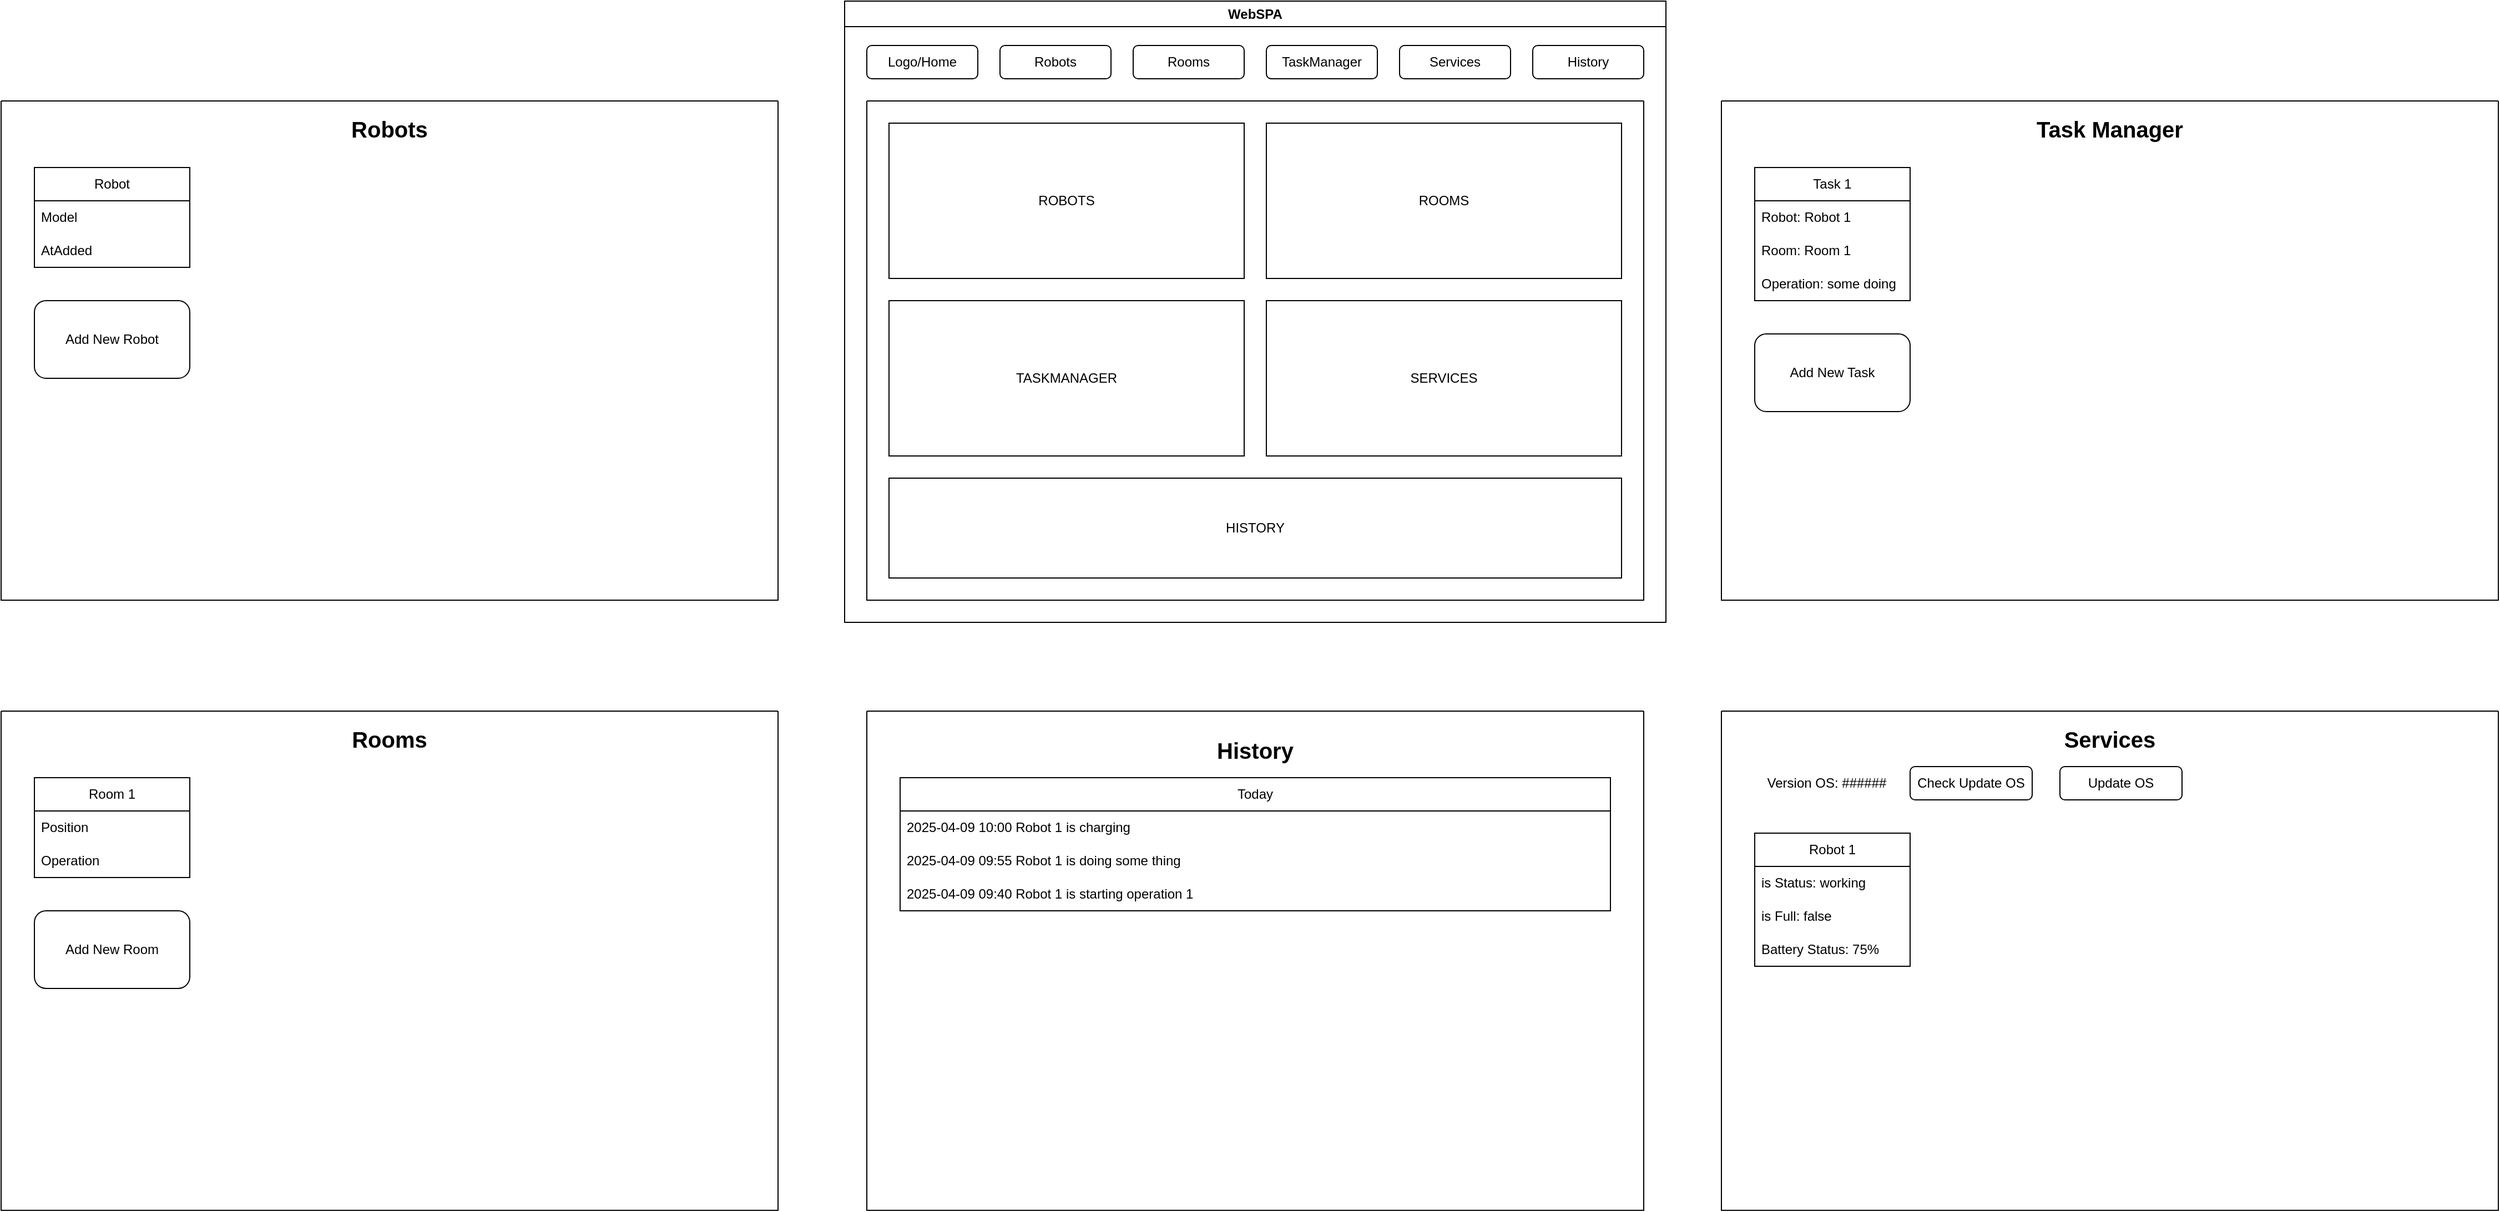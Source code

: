<mxfile version="26.2.2">
  <diagram name="Страница — 1" id="OhyMpIxeDv_2BK04oLk6">
    <mxGraphModel dx="3343" dy="2027" grid="1" gridSize="10" guides="1" tooltips="1" connect="1" arrows="1" fold="1" page="1" pageScale="1" pageWidth="827" pageHeight="1169" math="0" shadow="0">
      <root>
        <mxCell id="0" />
        <mxCell id="1" parent="0" />
        <mxCell id="pcgXaRbTW4dxSOvkDOKM-1" value="WebSPA" style="swimlane;whiteSpace=wrap;html=1;" vertex="1" parent="1">
          <mxGeometry x="20" y="120" width="740" height="560" as="geometry" />
        </mxCell>
        <mxCell id="pcgXaRbTW4dxSOvkDOKM-2" value="Logo/Home" style="rounded=1;whiteSpace=wrap;html=1;" vertex="1" parent="pcgXaRbTW4dxSOvkDOKM-1">
          <mxGeometry x="20" y="40" width="100" height="30" as="geometry" />
        </mxCell>
        <mxCell id="pcgXaRbTW4dxSOvkDOKM-4" value="TaskManager" style="rounded=1;whiteSpace=wrap;html=1;" vertex="1" parent="pcgXaRbTW4dxSOvkDOKM-1">
          <mxGeometry x="380" y="40" width="100" height="30" as="geometry" />
        </mxCell>
        <mxCell id="pcgXaRbTW4dxSOvkDOKM-3" value="Rooms" style="rounded=1;whiteSpace=wrap;html=1;" vertex="1" parent="pcgXaRbTW4dxSOvkDOKM-1">
          <mxGeometry x="260" y="40" width="100" height="30" as="geometry" />
        </mxCell>
        <mxCell id="pcgXaRbTW4dxSOvkDOKM-5" value="Robots" style="rounded=1;whiteSpace=wrap;html=1;" vertex="1" parent="pcgXaRbTW4dxSOvkDOKM-1">
          <mxGeometry x="140" y="40" width="100" height="30" as="geometry" />
        </mxCell>
        <mxCell id="pcgXaRbTW4dxSOvkDOKM-6" value="Services" style="rounded=1;whiteSpace=wrap;html=1;" vertex="1" parent="pcgXaRbTW4dxSOvkDOKM-1">
          <mxGeometry x="500" y="40" width="100" height="30" as="geometry" />
        </mxCell>
        <mxCell id="pcgXaRbTW4dxSOvkDOKM-7" value="History" style="rounded=1;whiteSpace=wrap;html=1;" vertex="1" parent="pcgXaRbTW4dxSOvkDOKM-1">
          <mxGeometry x="620" y="40" width="100" height="30" as="geometry" />
        </mxCell>
        <mxCell id="pcgXaRbTW4dxSOvkDOKM-8" value="" style="swimlane;startSize=0;" vertex="1" parent="pcgXaRbTW4dxSOvkDOKM-1">
          <mxGeometry x="20" y="90" width="700" height="450" as="geometry" />
        </mxCell>
        <mxCell id="pcgXaRbTW4dxSOvkDOKM-9" value="HISTORY" style="whiteSpace=wrap;html=1;" vertex="1" parent="pcgXaRbTW4dxSOvkDOKM-8">
          <mxGeometry x="20" y="340" width="660" height="90" as="geometry" />
        </mxCell>
        <mxCell id="pcgXaRbTW4dxSOvkDOKM-10" value="ROBOTS" style="whiteSpace=wrap;html=1;" vertex="1" parent="pcgXaRbTW4dxSOvkDOKM-8">
          <mxGeometry x="20" y="20" width="320" height="140" as="geometry" />
        </mxCell>
        <mxCell id="pcgXaRbTW4dxSOvkDOKM-11" value="ROOMS" style="whiteSpace=wrap;html=1;" vertex="1" parent="pcgXaRbTW4dxSOvkDOKM-8">
          <mxGeometry x="360" y="20" width="320" height="140" as="geometry" />
        </mxCell>
        <mxCell id="pcgXaRbTW4dxSOvkDOKM-12" value="SERVICES" style="whiteSpace=wrap;html=1;" vertex="1" parent="pcgXaRbTW4dxSOvkDOKM-8">
          <mxGeometry x="360" y="180" width="320" height="140" as="geometry" />
        </mxCell>
        <mxCell id="pcgXaRbTW4dxSOvkDOKM-13" value="TASKMANAGER" style="whiteSpace=wrap;html=1;" vertex="1" parent="pcgXaRbTW4dxSOvkDOKM-8">
          <mxGeometry x="20" y="180" width="320" height="140" as="geometry" />
        </mxCell>
        <mxCell id="pcgXaRbTW4dxSOvkDOKM-14" value="" style="swimlane;startSize=0;" vertex="1" parent="1">
          <mxGeometry x="-740" y="210" width="700" height="450" as="geometry" />
        </mxCell>
        <mxCell id="pcgXaRbTW4dxSOvkDOKM-45" value="Robots" style="text;html=1;align=center;verticalAlign=middle;whiteSpace=wrap;rounded=0;fontSize=20;fontStyle=1" vertex="1" parent="pcgXaRbTW4dxSOvkDOKM-14">
          <mxGeometry x="310" y="10" width="80" height="30" as="geometry" />
        </mxCell>
        <mxCell id="pcgXaRbTW4dxSOvkDOKM-48" value="Robot" style="swimlane;fontStyle=0;childLayout=stackLayout;horizontal=1;startSize=30;horizontalStack=0;resizeParent=1;resizeParentMax=0;resizeLast=0;collapsible=1;marginBottom=0;whiteSpace=wrap;html=1;" vertex="1" parent="pcgXaRbTW4dxSOvkDOKM-14">
          <mxGeometry x="30" y="60" width="140" height="90" as="geometry" />
        </mxCell>
        <mxCell id="pcgXaRbTW4dxSOvkDOKM-49" value="Model" style="text;strokeColor=none;fillColor=none;align=left;verticalAlign=middle;spacingLeft=4;spacingRight=4;overflow=hidden;points=[[0,0.5],[1,0.5]];portConstraint=eastwest;rotatable=0;whiteSpace=wrap;html=1;" vertex="1" parent="pcgXaRbTW4dxSOvkDOKM-48">
          <mxGeometry y="30" width="140" height="30" as="geometry" />
        </mxCell>
        <mxCell id="pcgXaRbTW4dxSOvkDOKM-50" value="AtAdded" style="text;strokeColor=none;fillColor=none;align=left;verticalAlign=middle;spacingLeft=4;spacingRight=4;overflow=hidden;points=[[0,0.5],[1,0.5]];portConstraint=eastwest;rotatable=0;whiteSpace=wrap;html=1;" vertex="1" parent="pcgXaRbTW4dxSOvkDOKM-48">
          <mxGeometry y="60" width="140" height="30" as="geometry" />
        </mxCell>
        <mxCell id="pcgXaRbTW4dxSOvkDOKM-53" value="Add New Robot" style="rounded=1;whiteSpace=wrap;html=1;" vertex="1" parent="pcgXaRbTW4dxSOvkDOKM-14">
          <mxGeometry x="30" y="180" width="140" height="70" as="geometry" />
        </mxCell>
        <mxCell id="pcgXaRbTW4dxSOvkDOKM-26" value="" style="swimlane;startSize=0;" vertex="1" parent="1">
          <mxGeometry x="40" y="760" width="700" height="450" as="geometry" />
        </mxCell>
        <mxCell id="pcgXaRbTW4dxSOvkDOKM-85" value="History" style="text;html=1;align=center;verticalAlign=middle;whiteSpace=wrap;rounded=0;fontSize=20;fontStyle=1" vertex="1" parent="pcgXaRbTW4dxSOvkDOKM-26">
          <mxGeometry x="310" y="20" width="80" height="30" as="geometry" />
        </mxCell>
        <mxCell id="pcgXaRbTW4dxSOvkDOKM-86" value="Today" style="swimlane;fontStyle=0;childLayout=stackLayout;horizontal=1;startSize=30;horizontalStack=0;resizeParent=1;resizeParentMax=0;resizeLast=0;collapsible=1;marginBottom=0;whiteSpace=wrap;html=1;" vertex="1" parent="pcgXaRbTW4dxSOvkDOKM-26">
          <mxGeometry x="30" y="60" width="640" height="120" as="geometry" />
        </mxCell>
        <mxCell id="pcgXaRbTW4dxSOvkDOKM-87" value="2025-04-09 10:00 Robot 1 is charging" style="text;strokeColor=none;fillColor=none;align=left;verticalAlign=middle;spacingLeft=4;spacingRight=4;overflow=hidden;points=[[0,0.5],[1,0.5]];portConstraint=eastwest;rotatable=0;whiteSpace=wrap;html=1;" vertex="1" parent="pcgXaRbTW4dxSOvkDOKM-86">
          <mxGeometry y="30" width="640" height="30" as="geometry" />
        </mxCell>
        <mxCell id="pcgXaRbTW4dxSOvkDOKM-88" value="2025-04-09 09:55 Robot 1 is doing some thing" style="text;strokeColor=none;fillColor=none;align=left;verticalAlign=middle;spacingLeft=4;spacingRight=4;overflow=hidden;points=[[0,0.5],[1,0.5]];portConstraint=eastwest;rotatable=0;whiteSpace=wrap;html=1;" vertex="1" parent="pcgXaRbTW4dxSOvkDOKM-86">
          <mxGeometry y="60" width="640" height="30" as="geometry" />
        </mxCell>
        <mxCell id="pcgXaRbTW4dxSOvkDOKM-89" value="2025-04-09 09:40 Robot 1 is starting operation 1" style="text;strokeColor=none;fillColor=none;align=left;verticalAlign=middle;spacingLeft=4;spacingRight=4;overflow=hidden;points=[[0,0.5],[1,0.5]];portConstraint=eastwest;rotatable=0;whiteSpace=wrap;html=1;" vertex="1" parent="pcgXaRbTW4dxSOvkDOKM-86">
          <mxGeometry y="90" width="640" height="30" as="geometry" />
        </mxCell>
        <mxCell id="pcgXaRbTW4dxSOvkDOKM-54" value="" style="swimlane;startSize=0;" vertex="1" parent="1">
          <mxGeometry x="-740" y="760" width="700" height="450" as="geometry" />
        </mxCell>
        <mxCell id="pcgXaRbTW4dxSOvkDOKM-55" value="Rooms" style="text;html=1;align=center;verticalAlign=middle;whiteSpace=wrap;rounded=0;fontSize=20;fontStyle=1" vertex="1" parent="pcgXaRbTW4dxSOvkDOKM-54">
          <mxGeometry x="310" y="10" width="80" height="30" as="geometry" />
        </mxCell>
        <mxCell id="pcgXaRbTW4dxSOvkDOKM-56" value="Room 1" style="swimlane;fontStyle=0;childLayout=stackLayout;horizontal=1;startSize=30;horizontalStack=0;resizeParent=1;resizeParentMax=0;resizeLast=0;collapsible=1;marginBottom=0;whiteSpace=wrap;html=1;" vertex="1" parent="pcgXaRbTW4dxSOvkDOKM-54">
          <mxGeometry x="30" y="60" width="140" height="90" as="geometry" />
        </mxCell>
        <mxCell id="pcgXaRbTW4dxSOvkDOKM-57" value="Position" style="text;strokeColor=none;fillColor=none;align=left;verticalAlign=middle;spacingLeft=4;spacingRight=4;overflow=hidden;points=[[0,0.5],[1,0.5]];portConstraint=eastwest;rotatable=0;whiteSpace=wrap;html=1;" vertex="1" parent="pcgXaRbTW4dxSOvkDOKM-56">
          <mxGeometry y="30" width="140" height="30" as="geometry" />
        </mxCell>
        <mxCell id="pcgXaRbTW4dxSOvkDOKM-58" value="Operation" style="text;strokeColor=none;fillColor=none;align=left;verticalAlign=middle;spacingLeft=4;spacingRight=4;overflow=hidden;points=[[0,0.5],[1,0.5]];portConstraint=eastwest;rotatable=0;whiteSpace=wrap;html=1;" vertex="1" parent="pcgXaRbTW4dxSOvkDOKM-56">
          <mxGeometry y="60" width="140" height="30" as="geometry" />
        </mxCell>
        <mxCell id="pcgXaRbTW4dxSOvkDOKM-59" value="Add New Room" style="rounded=1;whiteSpace=wrap;html=1;" vertex="1" parent="pcgXaRbTW4dxSOvkDOKM-54">
          <mxGeometry x="30" y="180" width="140" height="70" as="geometry" />
        </mxCell>
        <mxCell id="pcgXaRbTW4dxSOvkDOKM-60" value="" style="swimlane;startSize=0;" vertex="1" parent="1">
          <mxGeometry x="810" y="210" width="700" height="450" as="geometry" />
        </mxCell>
        <mxCell id="pcgXaRbTW4dxSOvkDOKM-61" value="Task Manager" style="text;html=1;align=center;verticalAlign=middle;whiteSpace=wrap;rounded=0;fontSize=20;fontStyle=1" vertex="1" parent="pcgXaRbTW4dxSOvkDOKM-60">
          <mxGeometry x="280" y="10" width="140" height="30" as="geometry" />
        </mxCell>
        <mxCell id="pcgXaRbTW4dxSOvkDOKM-62" value="Task 1" style="swimlane;fontStyle=0;childLayout=stackLayout;horizontal=1;startSize=30;horizontalStack=0;resizeParent=1;resizeParentMax=0;resizeLast=0;collapsible=1;marginBottom=0;whiteSpace=wrap;html=1;" vertex="1" parent="pcgXaRbTW4dxSOvkDOKM-60">
          <mxGeometry x="30" y="60" width="140" height="120" as="geometry" />
        </mxCell>
        <mxCell id="pcgXaRbTW4dxSOvkDOKM-63" value="Robot: Robot 1" style="text;strokeColor=none;fillColor=none;align=left;verticalAlign=middle;spacingLeft=4;spacingRight=4;overflow=hidden;points=[[0,0.5],[1,0.5]];portConstraint=eastwest;rotatable=0;whiteSpace=wrap;html=1;" vertex="1" parent="pcgXaRbTW4dxSOvkDOKM-62">
          <mxGeometry y="30" width="140" height="30" as="geometry" />
        </mxCell>
        <mxCell id="pcgXaRbTW4dxSOvkDOKM-64" value="Room: Room 1" style="text;strokeColor=none;fillColor=none;align=left;verticalAlign=middle;spacingLeft=4;spacingRight=4;overflow=hidden;points=[[0,0.5],[1,0.5]];portConstraint=eastwest;rotatable=0;whiteSpace=wrap;html=1;" vertex="1" parent="pcgXaRbTW4dxSOvkDOKM-62">
          <mxGeometry y="60" width="140" height="30" as="geometry" />
        </mxCell>
        <mxCell id="pcgXaRbTW4dxSOvkDOKM-73" value="Operation: some doing" style="text;strokeColor=none;fillColor=none;align=left;verticalAlign=middle;spacingLeft=4;spacingRight=4;overflow=hidden;points=[[0,0.5],[1,0.5]];portConstraint=eastwest;rotatable=0;whiteSpace=wrap;html=1;" vertex="1" parent="pcgXaRbTW4dxSOvkDOKM-62">
          <mxGeometry y="90" width="140" height="30" as="geometry" />
        </mxCell>
        <mxCell id="pcgXaRbTW4dxSOvkDOKM-65" value="Add New Task" style="rounded=1;whiteSpace=wrap;html=1;" vertex="1" parent="pcgXaRbTW4dxSOvkDOKM-60">
          <mxGeometry x="30" y="210" width="140" height="70" as="geometry" />
        </mxCell>
        <mxCell id="pcgXaRbTW4dxSOvkDOKM-66" value="" style="swimlane;startSize=0;" vertex="1" parent="1">
          <mxGeometry x="810" y="760" width="700" height="450" as="geometry" />
        </mxCell>
        <mxCell id="pcgXaRbTW4dxSOvkDOKM-67" value="Services" style="text;html=1;align=center;verticalAlign=middle;whiteSpace=wrap;rounded=0;fontSize=20;fontStyle=1" vertex="1" parent="pcgXaRbTW4dxSOvkDOKM-66">
          <mxGeometry x="305" y="10" width="90" height="30" as="geometry" />
        </mxCell>
        <mxCell id="pcgXaRbTW4dxSOvkDOKM-74" value="Version OS: ######" style="text;html=1;align=center;verticalAlign=middle;whiteSpace=wrap;rounded=0;" vertex="1" parent="pcgXaRbTW4dxSOvkDOKM-66">
          <mxGeometry x="30" y="50" width="130" height="30" as="geometry" />
        </mxCell>
        <mxCell id="pcgXaRbTW4dxSOvkDOKM-75" value="Check Update OS" style="rounded=1;whiteSpace=wrap;html=1;" vertex="1" parent="pcgXaRbTW4dxSOvkDOKM-66">
          <mxGeometry x="170" y="50" width="110" height="30" as="geometry" />
        </mxCell>
        <mxCell id="pcgXaRbTW4dxSOvkDOKM-80" value="Update OS" style="rounded=1;whiteSpace=wrap;html=1;" vertex="1" parent="pcgXaRbTW4dxSOvkDOKM-66">
          <mxGeometry x="305" y="50" width="110" height="30" as="geometry" />
        </mxCell>
        <mxCell id="pcgXaRbTW4dxSOvkDOKM-81" value="Robot 1" style="swimlane;fontStyle=0;childLayout=stackLayout;horizontal=1;startSize=30;horizontalStack=0;resizeParent=1;resizeParentMax=0;resizeLast=0;collapsible=1;marginBottom=0;whiteSpace=wrap;html=1;" vertex="1" parent="pcgXaRbTW4dxSOvkDOKM-66">
          <mxGeometry x="30" y="110" width="140" height="120" as="geometry" />
        </mxCell>
        <mxCell id="pcgXaRbTW4dxSOvkDOKM-82" value="is Status: working" style="text;strokeColor=none;fillColor=none;align=left;verticalAlign=middle;spacingLeft=4;spacingRight=4;overflow=hidden;points=[[0,0.5],[1,0.5]];portConstraint=eastwest;rotatable=0;whiteSpace=wrap;html=1;" vertex="1" parent="pcgXaRbTW4dxSOvkDOKM-81">
          <mxGeometry y="30" width="140" height="30" as="geometry" />
        </mxCell>
        <mxCell id="pcgXaRbTW4dxSOvkDOKM-83" value="is Full: false" style="text;strokeColor=none;fillColor=none;align=left;verticalAlign=middle;spacingLeft=4;spacingRight=4;overflow=hidden;points=[[0,0.5],[1,0.5]];portConstraint=eastwest;rotatable=0;whiteSpace=wrap;html=1;" vertex="1" parent="pcgXaRbTW4dxSOvkDOKM-81">
          <mxGeometry y="60" width="140" height="30" as="geometry" />
        </mxCell>
        <mxCell id="pcgXaRbTW4dxSOvkDOKM-84" value="Battery Status: 75%" style="text;strokeColor=none;fillColor=none;align=left;verticalAlign=middle;spacingLeft=4;spacingRight=4;overflow=hidden;points=[[0,0.5],[1,0.5]];portConstraint=eastwest;rotatable=0;whiteSpace=wrap;html=1;" vertex="1" parent="pcgXaRbTW4dxSOvkDOKM-81">
          <mxGeometry y="90" width="140" height="30" as="geometry" />
        </mxCell>
      </root>
    </mxGraphModel>
  </diagram>
</mxfile>
